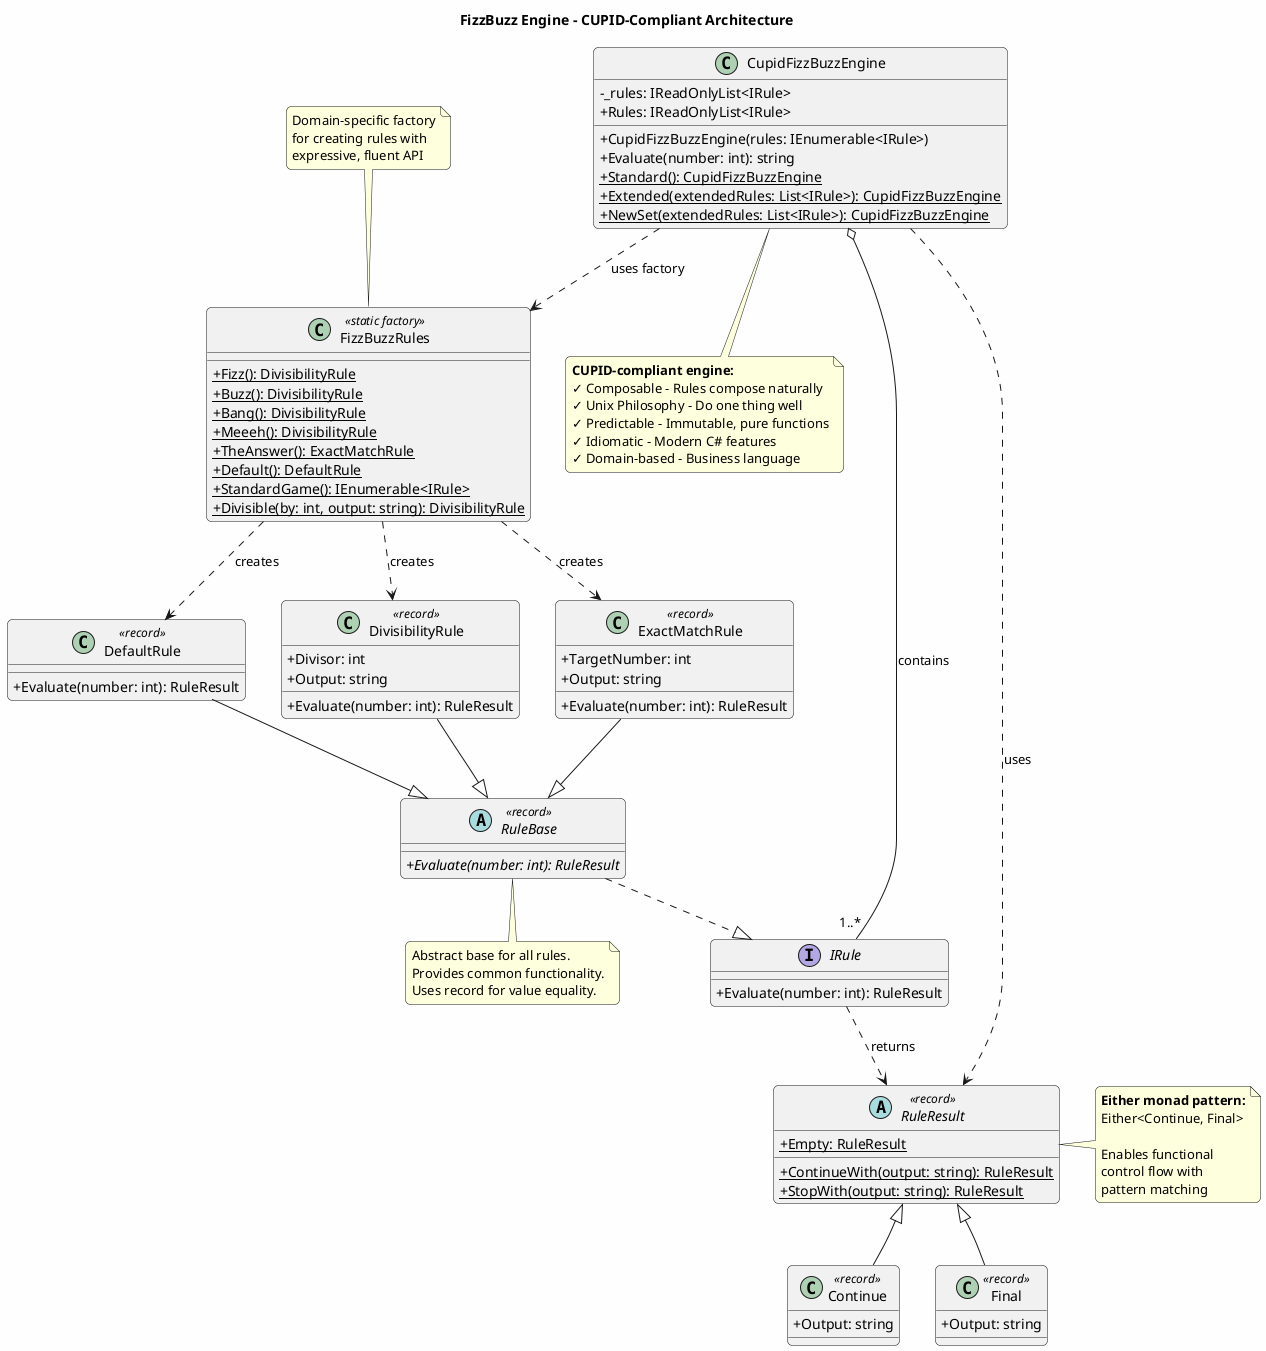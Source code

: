 @startuml FizzBuzz_Class_Diagram

title FizzBuzz Engine - CUPID-Compliant Architecture

skinparam classAttributeIconSize 0
skinparam backgroundColor #FEFEFE
skinparam roundcorner 10

' Core Abstractions
interface IRule {
    +Evaluate(number: int): RuleResult
}

abstract class RuleBase <<record>> {
    {abstract} +Evaluate(number: int): RuleResult
}

abstract class RuleResult <<record>> {
    {static} +ContinueWith(output: string): RuleResult
    {static} +StopWith(output: string): RuleResult
    {static} +Empty: RuleResult
}

class Continue <<record>> {
    +Output: string
}

class Final <<record>> {
    +Output: string
}

' Concrete Rule Implementations
class DivisibilityRule <<record>> {
    +Divisor: int
    +Output: string
    +Evaluate(number: int): RuleResult
}

class ExactMatchRule <<record>> {
    +TargetNumber: int
    +Output: string
    +Evaluate(number: int): RuleResult
}

class DefaultRule <<record>> {
    +Evaluate(number: int): RuleResult
}

' Engine
class CupidFizzBuzzEngine {
    -_rules: IReadOnlyList<IRule>
    +Rules: IReadOnlyList<IRule>
    +CupidFizzBuzzEngine(rules: IEnumerable<IRule>)
    +Evaluate(number: int): string
    {static} +Standard(): CupidFizzBuzzEngine
    {static} +Extended(extendedRules: List<IRule>): CupidFizzBuzzEngine
    {static} +NewSet(extendedRules: List<IRule>): CupidFizzBuzzEngine
}

' Factory
class FizzBuzzRules <<static factory>> {
    {static} +Fizz(): DivisibilityRule
    {static} +Buzz(): DivisibilityRule
    {static} +Bang(): DivisibilityRule
    {static} +Meeeh(): DivisibilityRule
    {static} +TheAnswer(): ExactMatchRule
    {static} +Default(): DefaultRule
    {static} +StandardGame(): IEnumerable<IRule>
    {static} +Divisible(by: int, output: string): DivisibilityRule
}

' Inheritance Relationships
RuleBase ..|> IRule
DivisibilityRule --|> RuleBase
ExactMatchRule --|> RuleBase
DefaultRule --|> RuleBase

' Either Monad Pattern
Continue --|> RuleResult
Final --|> RuleResult

' Dependencies
CupidFizzBuzzEngine o-- "1..*" IRule : contains
CupidFizzBuzzEngine ..> RuleResult : uses
IRule ..> RuleResult : returns
CupidFizzBuzzEngine ..> FizzBuzzRules : uses factory
FizzBuzzRules ..> DivisibilityRule : creates
FizzBuzzRules ..> ExactMatchRule : creates
FizzBuzzRules ..> DefaultRule : creates

' Notes
note right of RuleResult
    **Either monad pattern:**
    Either<Continue, Final>
    
    Enables functional
    control flow with
    pattern matching
end note

note bottom of RuleBase
    Abstract base for all rules.
    Provides common functionality.
    Uses record for value equality.
end note

note bottom of CupidFizzBuzzEngine
    **CUPID-compliant engine:**
    ✓ Composable - Rules compose naturally
    ✓ Unix Philosophy - Do one thing well
    ✓ Predictable - Immutable, pure functions
    ✓ Idiomatic - Modern C# features
    ✓ Domain-based - Business language
end note

note top of FizzBuzzRules
    Domain-specific factory
    for creating rules with
    expressive, fluent API
end note

' Layout hints
RuleResult -[hidden]down- Continue
RuleResult -[hidden]down- Final

@enduml
